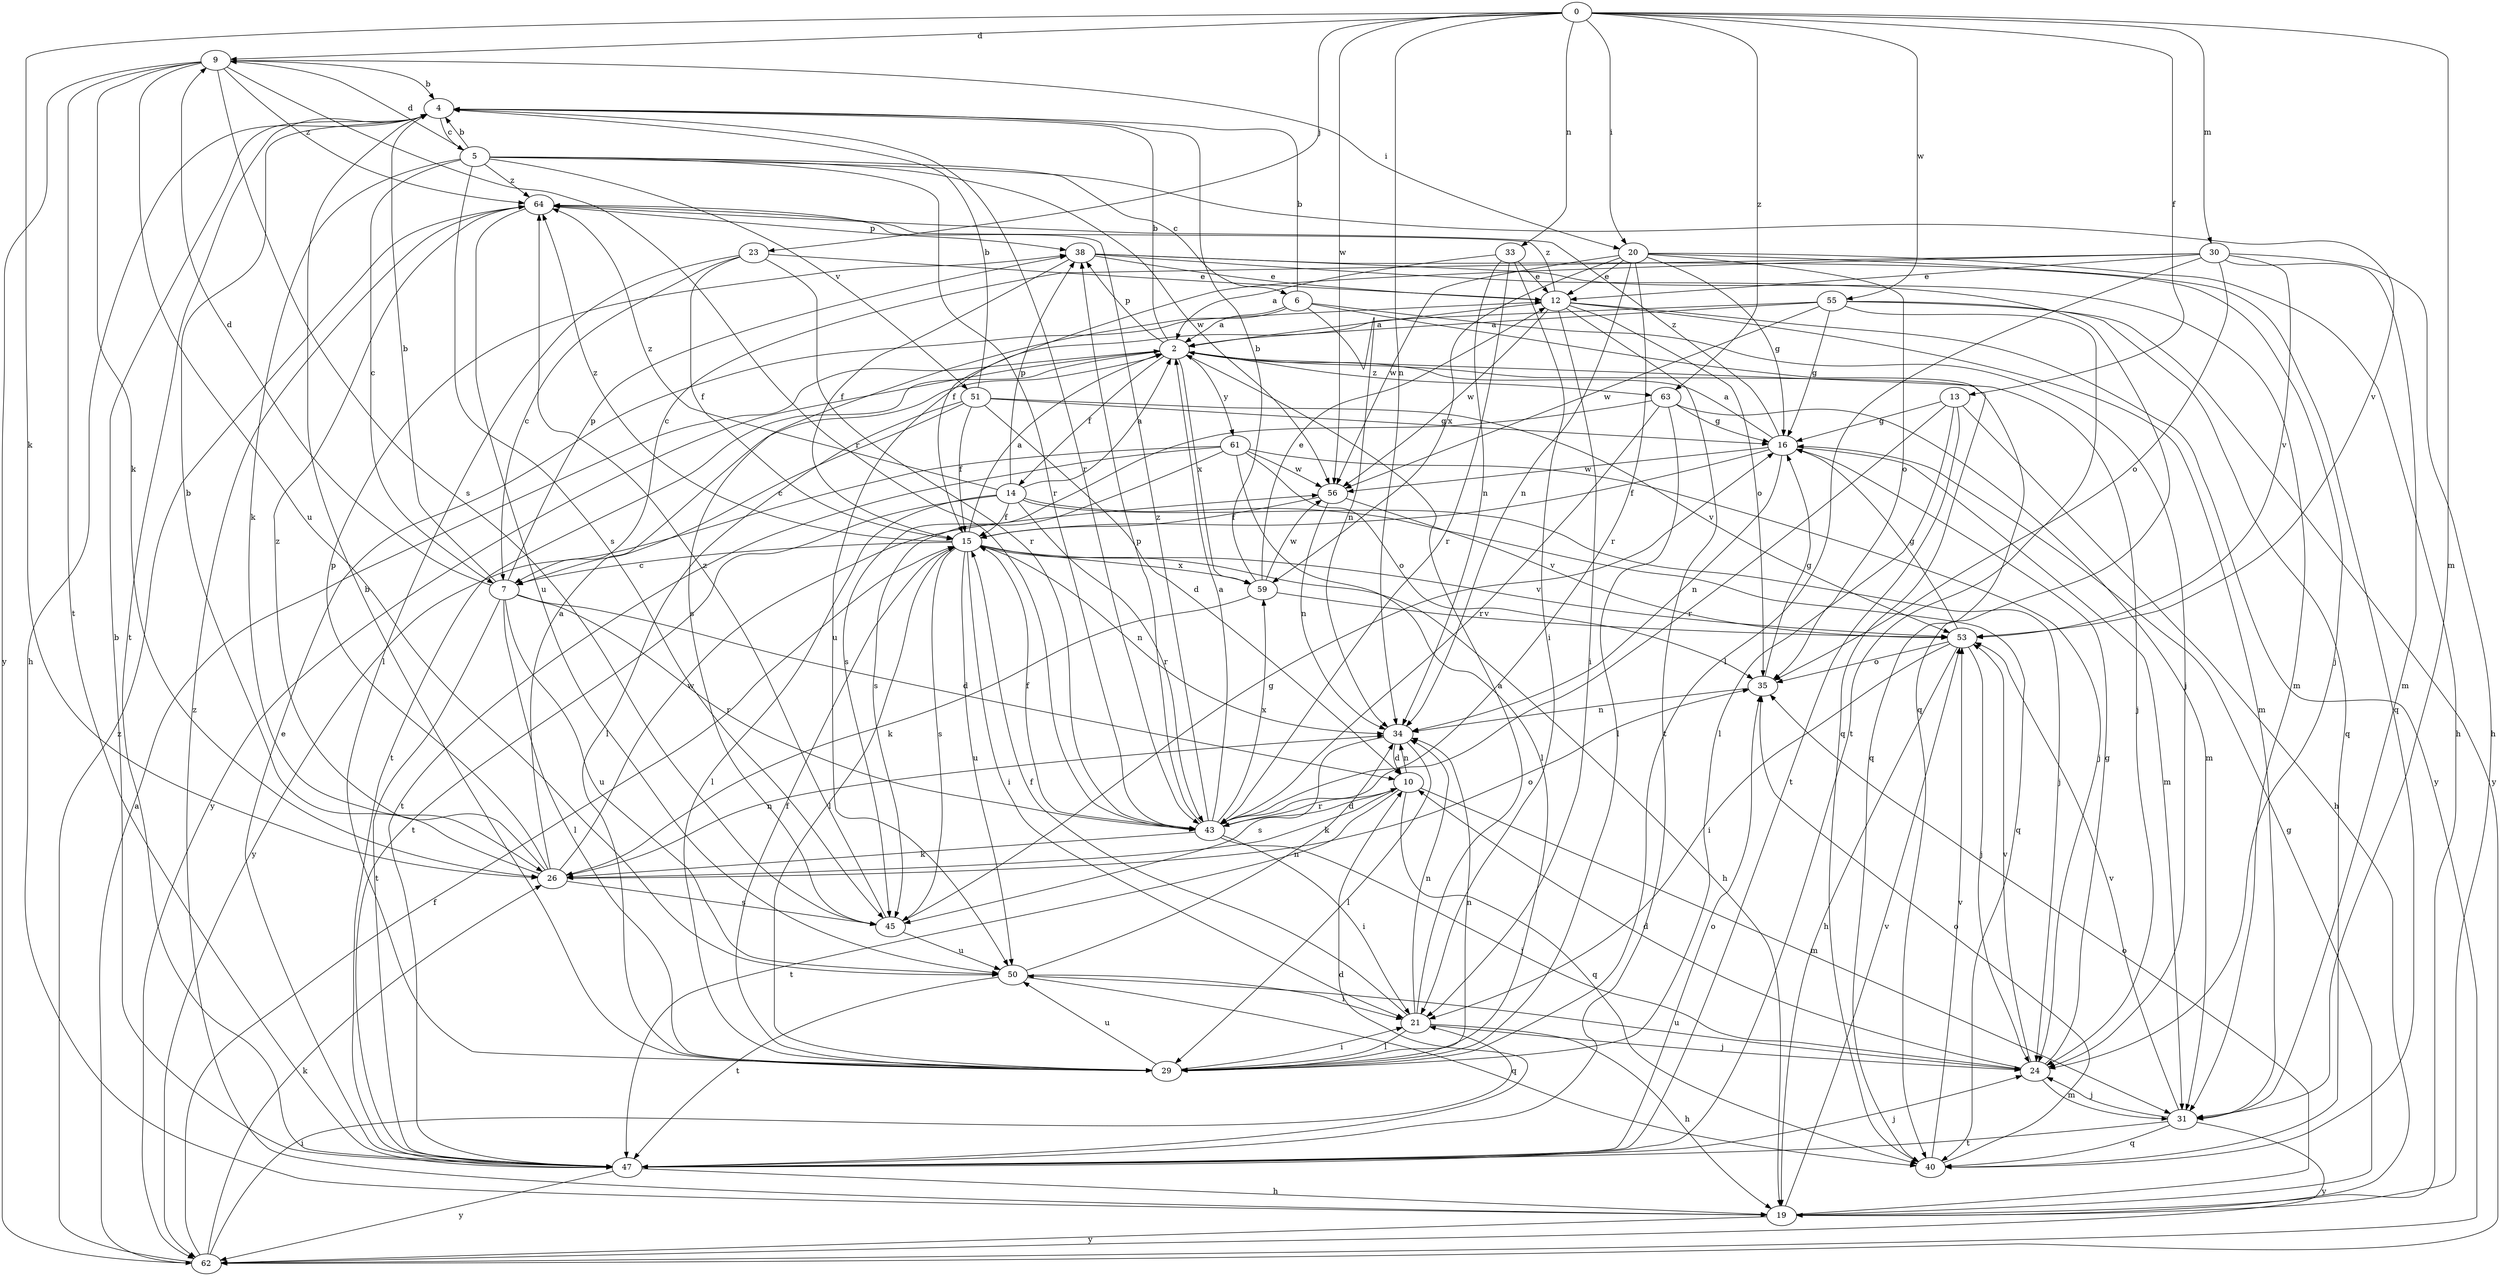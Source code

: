 strict digraph  {
0;
2;
4;
5;
6;
7;
9;
10;
12;
13;
14;
15;
16;
19;
20;
21;
23;
24;
26;
29;
30;
31;
33;
34;
35;
38;
40;
43;
45;
47;
50;
51;
53;
55;
56;
59;
61;
62;
63;
64;
0 -> 9  [label=d];
0 -> 13  [label=f];
0 -> 20  [label=i];
0 -> 23  [label=j];
0 -> 26  [label=k];
0 -> 30  [label=m];
0 -> 31  [label=m];
0 -> 33  [label=n];
0 -> 34  [label=n];
0 -> 55  [label=w];
0 -> 56  [label=w];
0 -> 63  [label=z];
2 -> 4  [label=b];
2 -> 14  [label=f];
2 -> 24  [label=j];
2 -> 38  [label=p];
2 -> 40  [label=q];
2 -> 47  [label=t];
2 -> 59  [label=x];
2 -> 61  [label=y];
2 -> 62  [label=y];
2 -> 63  [label=z];
4 -> 5  [label=c];
4 -> 19  [label=h];
4 -> 43  [label=r];
4 -> 47  [label=t];
5 -> 4  [label=b];
5 -> 6  [label=c];
5 -> 7  [label=c];
5 -> 9  [label=d];
5 -> 26  [label=k];
5 -> 43  [label=r];
5 -> 45  [label=s];
5 -> 51  [label=v];
5 -> 53  [label=v];
5 -> 56  [label=w];
5 -> 64  [label=z];
6 -> 2  [label=a];
6 -> 4  [label=b];
6 -> 24  [label=j];
6 -> 34  [label=n];
6 -> 40  [label=q];
6 -> 45  [label=s];
7 -> 4  [label=b];
7 -> 9  [label=d];
7 -> 10  [label=d];
7 -> 29  [label=l];
7 -> 38  [label=p];
7 -> 43  [label=r];
7 -> 47  [label=t];
7 -> 50  [label=u];
9 -> 4  [label=b];
9 -> 20  [label=i];
9 -> 26  [label=k];
9 -> 43  [label=r];
9 -> 45  [label=s];
9 -> 47  [label=t];
9 -> 50  [label=u];
9 -> 62  [label=y];
9 -> 64  [label=z];
10 -> 26  [label=k];
10 -> 31  [label=m];
10 -> 34  [label=n];
10 -> 40  [label=q];
10 -> 43  [label=r];
10 -> 47  [label=t];
12 -> 2  [label=a];
12 -> 21  [label=i];
12 -> 31  [label=m];
12 -> 35  [label=o];
12 -> 47  [label=t];
12 -> 56  [label=w];
12 -> 62  [label=y];
12 -> 64  [label=z];
13 -> 16  [label=g];
13 -> 19  [label=h];
13 -> 29  [label=l];
13 -> 43  [label=r];
13 -> 47  [label=t];
14 -> 2  [label=a];
14 -> 15  [label=f];
14 -> 24  [label=j];
14 -> 29  [label=l];
14 -> 38  [label=p];
14 -> 40  [label=q];
14 -> 43  [label=r];
14 -> 47  [label=t];
14 -> 64  [label=z];
15 -> 2  [label=a];
15 -> 7  [label=c];
15 -> 19  [label=h];
15 -> 21  [label=i];
15 -> 29  [label=l];
15 -> 34  [label=n];
15 -> 45  [label=s];
15 -> 50  [label=u];
15 -> 53  [label=v];
15 -> 59  [label=x];
15 -> 64  [label=z];
16 -> 2  [label=a];
16 -> 15  [label=f];
16 -> 31  [label=m];
16 -> 34  [label=n];
16 -> 56  [label=w];
16 -> 64  [label=z];
19 -> 16  [label=g];
19 -> 35  [label=o];
19 -> 53  [label=v];
19 -> 62  [label=y];
19 -> 64  [label=z];
20 -> 12  [label=e];
20 -> 16  [label=g];
20 -> 19  [label=h];
20 -> 34  [label=n];
20 -> 35  [label=o];
20 -> 40  [label=q];
20 -> 43  [label=r];
20 -> 56  [label=w];
20 -> 59  [label=x];
21 -> 2  [label=a];
21 -> 15  [label=f];
21 -> 19  [label=h];
21 -> 24  [label=j];
21 -> 29  [label=l];
21 -> 34  [label=n];
23 -> 7  [label=c];
23 -> 12  [label=e];
23 -> 15  [label=f];
23 -> 29  [label=l];
23 -> 43  [label=r];
24 -> 10  [label=d];
24 -> 16  [label=g];
24 -> 31  [label=m];
24 -> 50  [label=u];
24 -> 53  [label=v];
26 -> 2  [label=a];
26 -> 4  [label=b];
26 -> 34  [label=n];
26 -> 35  [label=o];
26 -> 38  [label=p];
26 -> 45  [label=s];
26 -> 56  [label=w];
26 -> 64  [label=z];
29 -> 4  [label=b];
29 -> 15  [label=f];
29 -> 21  [label=i];
29 -> 34  [label=n];
29 -> 50  [label=u];
30 -> 7  [label=c];
30 -> 12  [label=e];
30 -> 15  [label=f];
30 -> 19  [label=h];
30 -> 29  [label=l];
30 -> 31  [label=m];
30 -> 35  [label=o];
30 -> 53  [label=v];
31 -> 24  [label=j];
31 -> 40  [label=q];
31 -> 47  [label=t];
31 -> 53  [label=v];
31 -> 62  [label=y];
33 -> 2  [label=a];
33 -> 12  [label=e];
33 -> 21  [label=i];
33 -> 34  [label=n];
33 -> 43  [label=r];
34 -> 10  [label=d];
34 -> 29  [label=l];
34 -> 45  [label=s];
35 -> 16  [label=g];
35 -> 34  [label=n];
38 -> 12  [label=e];
38 -> 15  [label=f];
38 -> 24  [label=j];
38 -> 31  [label=m];
38 -> 40  [label=q];
40 -> 35  [label=o];
40 -> 53  [label=v];
43 -> 2  [label=a];
43 -> 10  [label=d];
43 -> 15  [label=f];
43 -> 21  [label=i];
43 -> 24  [label=j];
43 -> 26  [label=k];
43 -> 38  [label=p];
43 -> 59  [label=x];
43 -> 64  [label=z];
45 -> 16  [label=g];
45 -> 50  [label=u];
45 -> 64  [label=z];
47 -> 4  [label=b];
47 -> 10  [label=d];
47 -> 12  [label=e];
47 -> 19  [label=h];
47 -> 24  [label=j];
47 -> 35  [label=o];
47 -> 62  [label=y];
50 -> 21  [label=i];
50 -> 34  [label=n];
50 -> 40  [label=q];
50 -> 47  [label=t];
51 -> 4  [label=b];
51 -> 7  [label=c];
51 -> 10  [label=d];
51 -> 15  [label=f];
51 -> 16  [label=g];
51 -> 29  [label=l];
51 -> 53  [label=v];
53 -> 16  [label=g];
53 -> 19  [label=h];
53 -> 21  [label=i];
53 -> 24  [label=j];
53 -> 35  [label=o];
55 -> 2  [label=a];
55 -> 16  [label=g];
55 -> 40  [label=q];
55 -> 47  [label=t];
55 -> 50  [label=u];
55 -> 56  [label=w];
55 -> 62  [label=y];
56 -> 15  [label=f];
56 -> 34  [label=n];
56 -> 53  [label=v];
59 -> 4  [label=b];
59 -> 12  [label=e];
59 -> 26  [label=k];
59 -> 53  [label=v];
59 -> 56  [label=w];
61 -> 24  [label=j];
61 -> 29  [label=l];
61 -> 35  [label=o];
61 -> 45  [label=s];
61 -> 47  [label=t];
61 -> 56  [label=w];
61 -> 62  [label=y];
62 -> 2  [label=a];
62 -> 15  [label=f];
62 -> 21  [label=i];
62 -> 26  [label=k];
62 -> 64  [label=z];
63 -> 16  [label=g];
63 -> 29  [label=l];
63 -> 31  [label=m];
63 -> 43  [label=r];
63 -> 45  [label=s];
64 -> 38  [label=p];
64 -> 50  [label=u];
}
